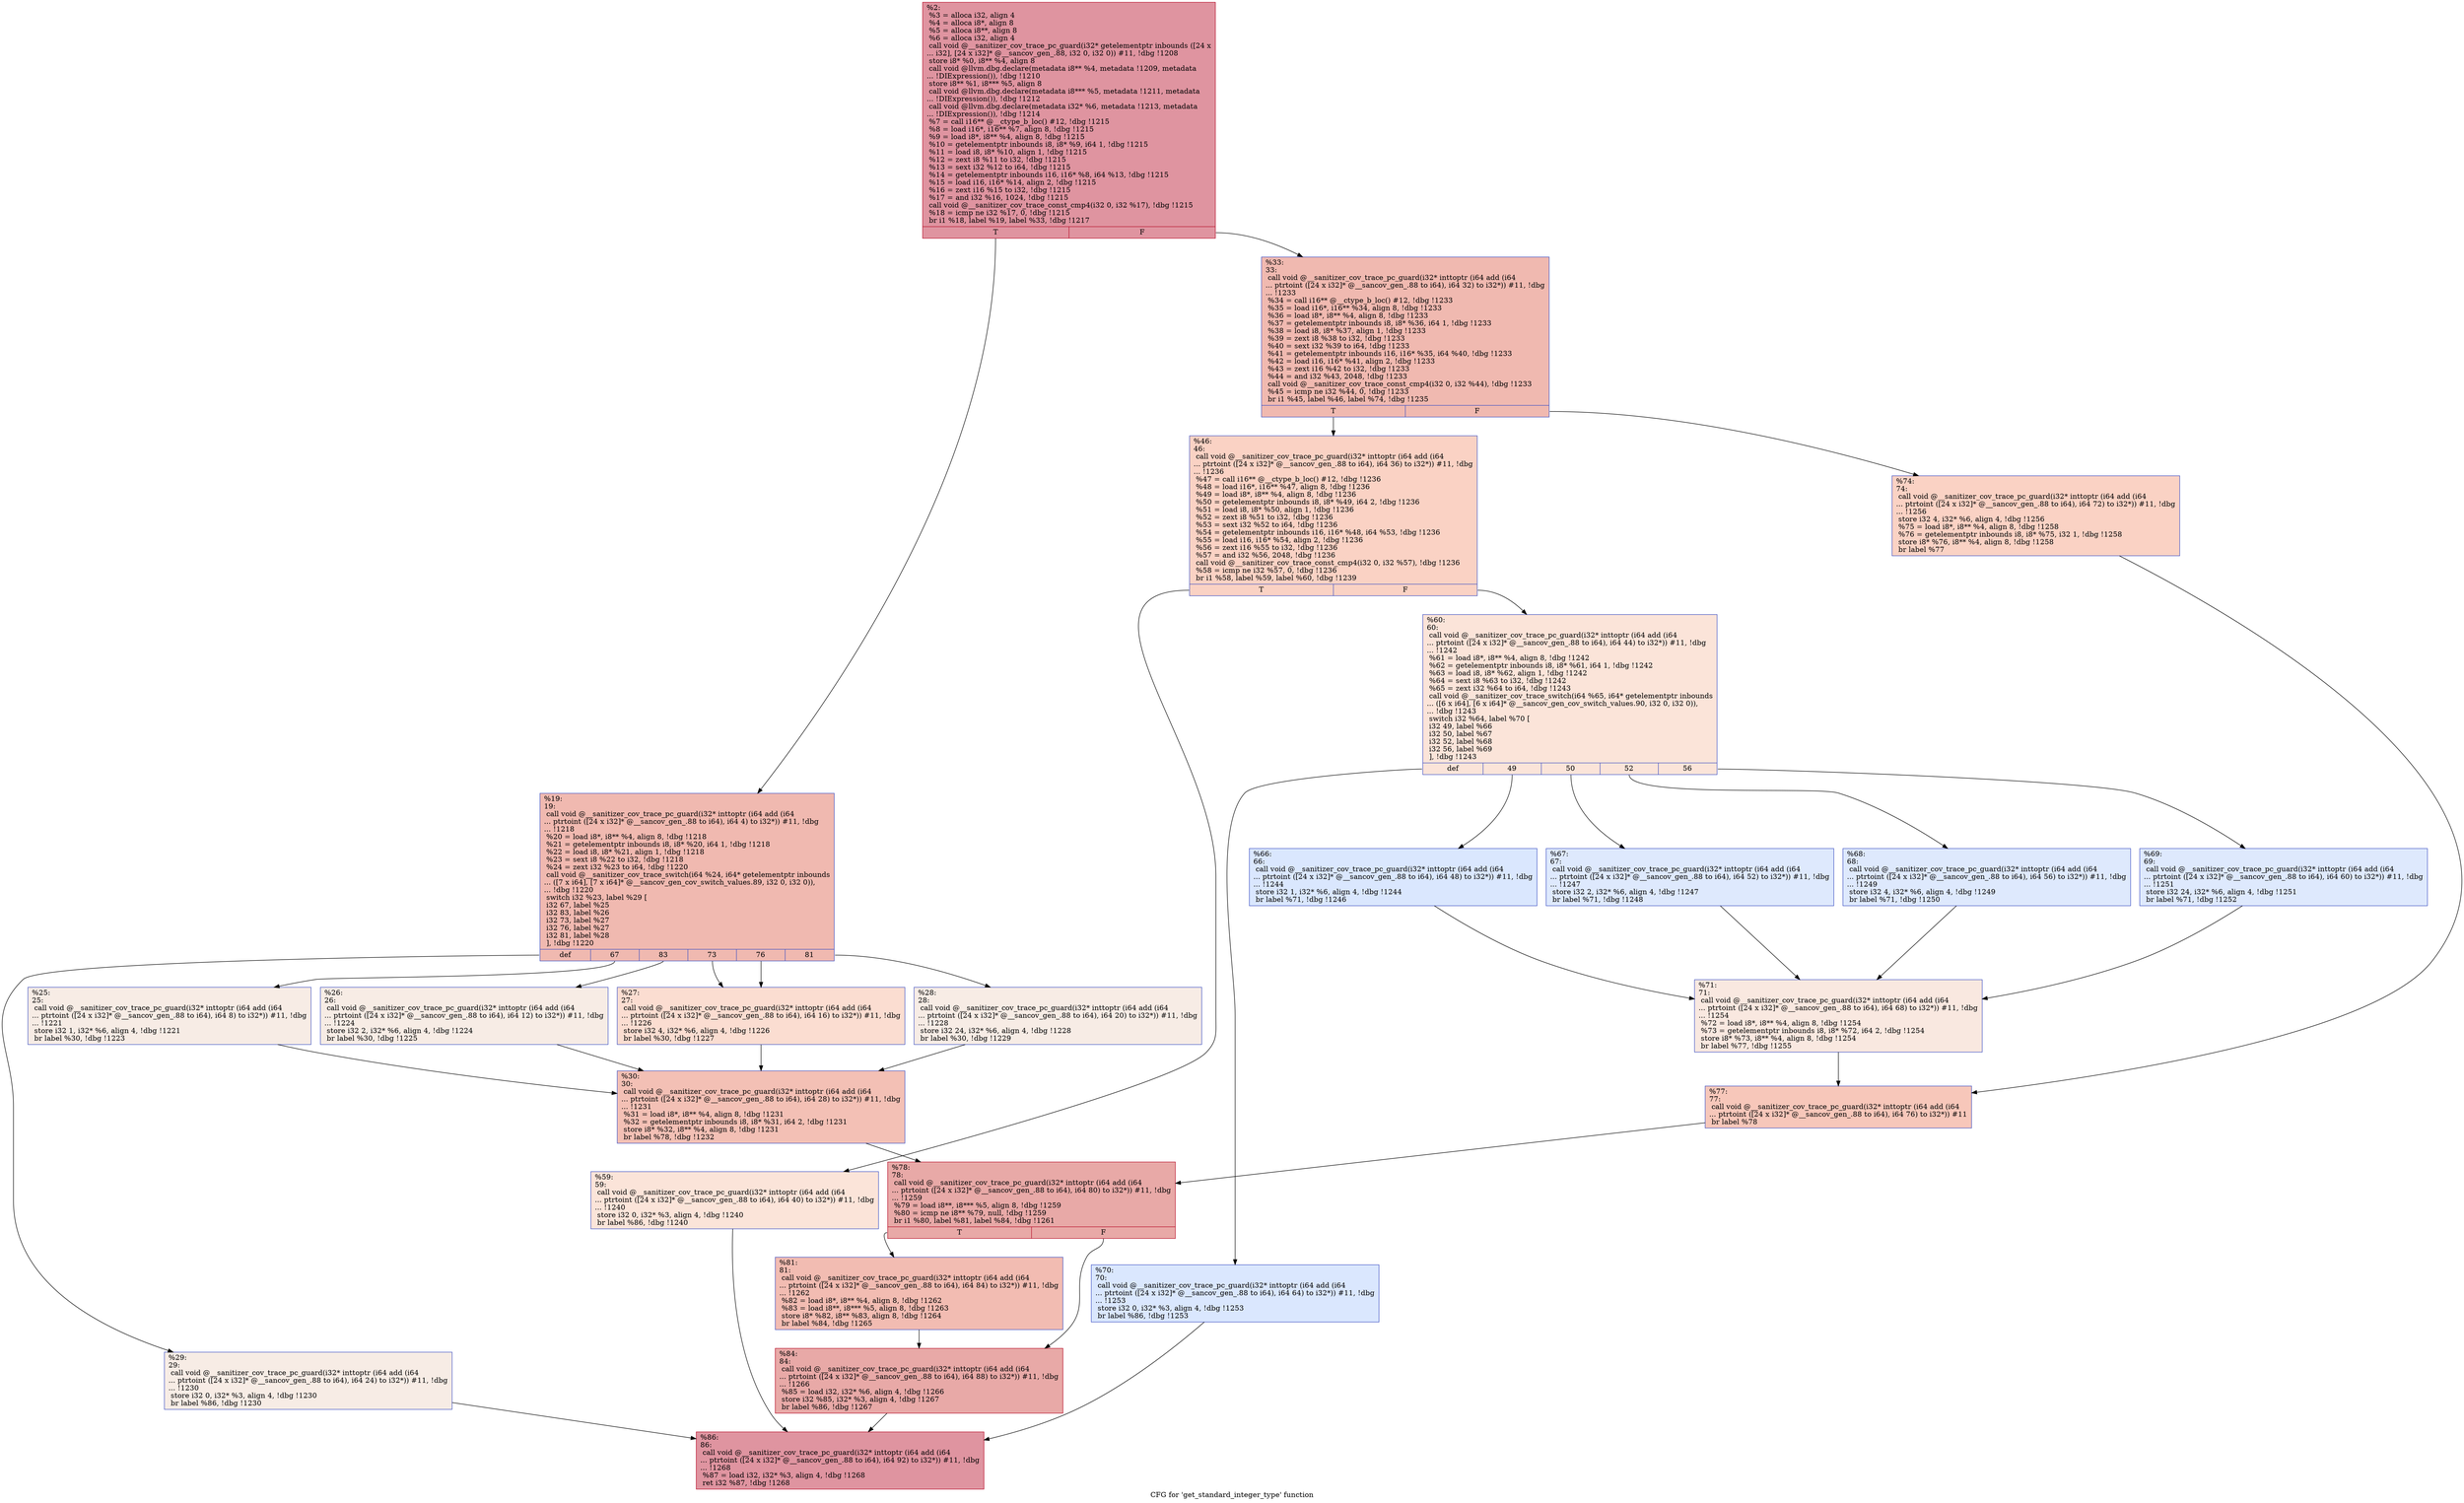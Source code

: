 digraph "CFG for 'get_standard_integer_type' function" {
	label="CFG for 'get_standard_integer_type' function";

	Node0x55555593f810 [shape=record,color="#b70d28ff", style=filled, fillcolor="#b70d2870",label="{%2:\l  %3 = alloca i32, align 4\l  %4 = alloca i8*, align 8\l  %5 = alloca i8**, align 8\l  %6 = alloca i32, align 4\l  call void @__sanitizer_cov_trace_pc_guard(i32* getelementptr inbounds ([24 x\l... i32], [24 x i32]* @__sancov_gen_.88, i32 0, i32 0)) #11, !dbg !1208\l  store i8* %0, i8** %4, align 8\l  call void @llvm.dbg.declare(metadata i8** %4, metadata !1209, metadata\l... !DIExpression()), !dbg !1210\l  store i8** %1, i8*** %5, align 8\l  call void @llvm.dbg.declare(metadata i8*** %5, metadata !1211, metadata\l... !DIExpression()), !dbg !1212\l  call void @llvm.dbg.declare(metadata i32* %6, metadata !1213, metadata\l... !DIExpression()), !dbg !1214\l  %7 = call i16** @__ctype_b_loc() #12, !dbg !1215\l  %8 = load i16*, i16** %7, align 8, !dbg !1215\l  %9 = load i8*, i8** %4, align 8, !dbg !1215\l  %10 = getelementptr inbounds i8, i8* %9, i64 1, !dbg !1215\l  %11 = load i8, i8* %10, align 1, !dbg !1215\l  %12 = zext i8 %11 to i32, !dbg !1215\l  %13 = sext i32 %12 to i64, !dbg !1215\l  %14 = getelementptr inbounds i16, i16* %8, i64 %13, !dbg !1215\l  %15 = load i16, i16* %14, align 2, !dbg !1215\l  %16 = zext i16 %15 to i32, !dbg !1215\l  %17 = and i32 %16, 1024, !dbg !1215\l  call void @__sanitizer_cov_trace_const_cmp4(i32 0, i32 %17), !dbg !1215\l  %18 = icmp ne i32 %17, 0, !dbg !1215\l  br i1 %18, label %19, label %33, !dbg !1217\l|{<s0>T|<s1>F}}"];
	Node0x55555593f810:s0 -> Node0x55555593fbb0;
	Node0x55555593f810:s1 -> Node0x555555943610;
	Node0x55555593fbb0 [shape=record,color="#3d50c3ff", style=filled, fillcolor="#de614d70",label="{%19:\l19:                                               \l  call void @__sanitizer_cov_trace_pc_guard(i32* inttoptr (i64 add (i64\l... ptrtoint ([24 x i32]* @__sancov_gen_.88 to i64), i64 4) to i32*)) #11, !dbg\l... !1218\l  %20 = load i8*, i8** %4, align 8, !dbg !1218\l  %21 = getelementptr inbounds i8, i8* %20, i64 1, !dbg !1218\l  %22 = load i8, i8* %21, align 1, !dbg !1218\l  %23 = sext i8 %22 to i32, !dbg !1218\l  %24 = zext i32 %23 to i64, !dbg !1220\l  call void @__sanitizer_cov_trace_switch(i64 %24, i64* getelementptr inbounds\l... ([7 x i64], [7 x i64]* @__sancov_gen_cov_switch_values.89, i32 0, i32 0)),\l... !dbg !1220\l  switch i32 %23, label %29 [\l    i32 67, label %25\l    i32 83, label %26\l    i32 73, label %27\l    i32 76, label %27\l    i32 81, label %28\l  ], !dbg !1220\l|{<s0>def|<s1>67|<s2>83|<s3>73|<s4>76|<s5>81}}"];
	Node0x55555593fbb0:s0 -> Node0x555555943570;
	Node0x55555593fbb0:s1 -> Node0x555555943430;
	Node0x55555593fbb0:s2 -> Node0x555555943480;
	Node0x55555593fbb0:s3 -> Node0x5555559434d0;
	Node0x55555593fbb0:s4 -> Node0x5555559434d0;
	Node0x55555593fbb0:s5 -> Node0x555555943520;
	Node0x555555943430 [shape=record,color="#3d50c3ff", style=filled, fillcolor="#ecd3c570",label="{%25:\l25:                                               \l  call void @__sanitizer_cov_trace_pc_guard(i32* inttoptr (i64 add (i64\l... ptrtoint ([24 x i32]* @__sancov_gen_.88 to i64), i64 8) to i32*)) #11, !dbg\l... !1221\l  store i32 1, i32* %6, align 4, !dbg !1221\l  br label %30, !dbg !1223\l}"];
	Node0x555555943430 -> Node0x5555559435c0;
	Node0x555555943480 [shape=record,color="#3d50c3ff", style=filled, fillcolor="#ecd3c570",label="{%26:\l26:                                               \l  call void @__sanitizer_cov_trace_pc_guard(i32* inttoptr (i64 add (i64\l... ptrtoint ([24 x i32]* @__sancov_gen_.88 to i64), i64 12) to i32*)) #11, !dbg\l... !1224\l  store i32 2, i32* %6, align 4, !dbg !1224\l  br label %30, !dbg !1225\l}"];
	Node0x555555943480 -> Node0x5555559435c0;
	Node0x5555559434d0 [shape=record,color="#3d50c3ff", style=filled, fillcolor="#f7b39670",label="{%27:\l27:                                               \l  call void @__sanitizer_cov_trace_pc_guard(i32* inttoptr (i64 add (i64\l... ptrtoint ([24 x i32]* @__sancov_gen_.88 to i64), i64 16) to i32*)) #11, !dbg\l... !1226\l  store i32 4, i32* %6, align 4, !dbg !1226\l  br label %30, !dbg !1227\l}"];
	Node0x5555559434d0 -> Node0x5555559435c0;
	Node0x555555943520 [shape=record,color="#3d50c3ff", style=filled, fillcolor="#ecd3c570",label="{%28:\l28:                                               \l  call void @__sanitizer_cov_trace_pc_guard(i32* inttoptr (i64 add (i64\l... ptrtoint ([24 x i32]* @__sancov_gen_.88 to i64), i64 20) to i32*)) #11, !dbg\l... !1228\l  store i32 24, i32* %6, align 4, !dbg !1228\l  br label %30, !dbg !1229\l}"];
	Node0x555555943520 -> Node0x5555559435c0;
	Node0x555555943570 [shape=record,color="#3d50c3ff", style=filled, fillcolor="#ecd3c570",label="{%29:\l29:                                               \l  call void @__sanitizer_cov_trace_pc_guard(i32* inttoptr (i64 add (i64\l... ptrtoint ([24 x i32]* @__sancov_gen_.88 to i64), i64 24) to i32*)) #11, !dbg\l... !1230\l  store i32 0, i32* %3, align 4, !dbg !1230\l  br label %86, !dbg !1230\l}"];
	Node0x555555943570 -> Node0x555555943ac0;
	Node0x5555559435c0 [shape=record,color="#3d50c3ff", style=filled, fillcolor="#e5705870",label="{%30:\l30:                                               \l  call void @__sanitizer_cov_trace_pc_guard(i32* inttoptr (i64 add (i64\l... ptrtoint ([24 x i32]* @__sancov_gen_.88 to i64), i64 28) to i32*)) #11, !dbg\l... !1231\l  %31 = load i8*, i8** %4, align 8, !dbg !1231\l  %32 = getelementptr inbounds i8, i8* %31, i64 2, !dbg !1231\l  store i8* %32, i8** %4, align 8, !dbg !1231\l  br label %78, !dbg !1232\l}"];
	Node0x5555559435c0 -> Node0x5555559439d0;
	Node0x555555943610 [shape=record,color="#3d50c3ff", style=filled, fillcolor="#de614d70",label="{%33:\l33:                                               \l  call void @__sanitizer_cov_trace_pc_guard(i32* inttoptr (i64 add (i64\l... ptrtoint ([24 x i32]* @__sancov_gen_.88 to i64), i64 32) to i32*)) #11, !dbg\l... !1233\l  %34 = call i16** @__ctype_b_loc() #12, !dbg !1233\l  %35 = load i16*, i16** %34, align 8, !dbg !1233\l  %36 = load i8*, i8** %4, align 8, !dbg !1233\l  %37 = getelementptr inbounds i8, i8* %36, i64 1, !dbg !1233\l  %38 = load i8, i8* %37, align 1, !dbg !1233\l  %39 = zext i8 %38 to i32, !dbg !1233\l  %40 = sext i32 %39 to i64, !dbg !1233\l  %41 = getelementptr inbounds i16, i16* %35, i64 %40, !dbg !1233\l  %42 = load i16, i16* %41, align 2, !dbg !1233\l  %43 = zext i16 %42 to i32, !dbg !1233\l  %44 = and i32 %43, 2048, !dbg !1233\l  call void @__sanitizer_cov_trace_const_cmp4(i32 0, i32 %44), !dbg !1233\l  %45 = icmp ne i32 %44, 0, !dbg !1233\l  br i1 %45, label %46, label %74, !dbg !1235\l|{<s0>T|<s1>F}}"];
	Node0x555555943610:s0 -> Node0x555555943660;
	Node0x555555943610:s1 -> Node0x555555943930;
	Node0x555555943660 [shape=record,color="#3d50c3ff", style=filled, fillcolor="#f4987a70",label="{%46:\l46:                                               \l  call void @__sanitizer_cov_trace_pc_guard(i32* inttoptr (i64 add (i64\l... ptrtoint ([24 x i32]* @__sancov_gen_.88 to i64), i64 36) to i32*)) #11, !dbg\l... !1236\l  %47 = call i16** @__ctype_b_loc() #12, !dbg !1236\l  %48 = load i16*, i16** %47, align 8, !dbg !1236\l  %49 = load i8*, i8** %4, align 8, !dbg !1236\l  %50 = getelementptr inbounds i8, i8* %49, i64 2, !dbg !1236\l  %51 = load i8, i8* %50, align 1, !dbg !1236\l  %52 = zext i8 %51 to i32, !dbg !1236\l  %53 = sext i32 %52 to i64, !dbg !1236\l  %54 = getelementptr inbounds i16, i16* %48, i64 %53, !dbg !1236\l  %55 = load i16, i16* %54, align 2, !dbg !1236\l  %56 = zext i16 %55 to i32, !dbg !1236\l  %57 = and i32 %56, 2048, !dbg !1236\l  call void @__sanitizer_cov_trace_const_cmp4(i32 0, i32 %57), !dbg !1236\l  %58 = icmp ne i32 %57, 0, !dbg !1236\l  br i1 %58, label %59, label %60, !dbg !1239\l|{<s0>T|<s1>F}}"];
	Node0x555555943660:s0 -> Node0x5555559436b0;
	Node0x555555943660:s1 -> Node0x555555943700;
	Node0x5555559436b0 [shape=record,color="#3d50c3ff", style=filled, fillcolor="#f5c1a970",label="{%59:\l59:                                               \l  call void @__sanitizer_cov_trace_pc_guard(i32* inttoptr (i64 add (i64\l... ptrtoint ([24 x i32]* @__sancov_gen_.88 to i64), i64 40) to i32*)) #11, !dbg\l... !1240\l  store i32 0, i32* %3, align 4, !dbg !1240\l  br label %86, !dbg !1240\l}"];
	Node0x5555559436b0 -> Node0x555555943ac0;
	Node0x555555943700 [shape=record,color="#3d50c3ff", style=filled, fillcolor="#f5c1a970",label="{%60:\l60:                                               \l  call void @__sanitizer_cov_trace_pc_guard(i32* inttoptr (i64 add (i64\l... ptrtoint ([24 x i32]* @__sancov_gen_.88 to i64), i64 44) to i32*)) #11, !dbg\l... !1242\l  %61 = load i8*, i8** %4, align 8, !dbg !1242\l  %62 = getelementptr inbounds i8, i8* %61, i64 1, !dbg !1242\l  %63 = load i8, i8* %62, align 1, !dbg !1242\l  %64 = sext i8 %63 to i32, !dbg !1242\l  %65 = zext i32 %64 to i64, !dbg !1243\l  call void @__sanitizer_cov_trace_switch(i64 %65, i64* getelementptr inbounds\l... ([6 x i64], [6 x i64]* @__sancov_gen_cov_switch_values.90, i32 0, i32 0)),\l... !dbg !1243\l  switch i32 %64, label %70 [\l    i32 49, label %66\l    i32 50, label %67\l    i32 52, label %68\l    i32 56, label %69\l  ], !dbg !1243\l|{<s0>def|<s1>49|<s2>50|<s3>52|<s4>56}}"];
	Node0x555555943700:s0 -> Node0x555555943890;
	Node0x555555943700:s1 -> Node0x555555943750;
	Node0x555555943700:s2 -> Node0x5555559437a0;
	Node0x555555943700:s3 -> Node0x5555559437f0;
	Node0x555555943700:s4 -> Node0x555555943840;
	Node0x555555943750 [shape=record,color="#3d50c3ff", style=filled, fillcolor="#abc8fd70",label="{%66:\l66:                                               \l  call void @__sanitizer_cov_trace_pc_guard(i32* inttoptr (i64 add (i64\l... ptrtoint ([24 x i32]* @__sancov_gen_.88 to i64), i64 48) to i32*)) #11, !dbg\l... !1244\l  store i32 1, i32* %6, align 4, !dbg !1244\l  br label %71, !dbg !1246\l}"];
	Node0x555555943750 -> Node0x5555559438e0;
	Node0x5555559437a0 [shape=record,color="#3d50c3ff", style=filled, fillcolor="#b5cdfa70",label="{%67:\l67:                                               \l  call void @__sanitizer_cov_trace_pc_guard(i32* inttoptr (i64 add (i64\l... ptrtoint ([24 x i32]* @__sancov_gen_.88 to i64), i64 52) to i32*)) #11, !dbg\l... !1247\l  store i32 2, i32* %6, align 4, !dbg !1247\l  br label %71, !dbg !1248\l}"];
	Node0x5555559437a0 -> Node0x5555559438e0;
	Node0x5555559437f0 [shape=record,color="#3d50c3ff", style=filled, fillcolor="#b5cdfa70",label="{%68:\l68:                                               \l  call void @__sanitizer_cov_trace_pc_guard(i32* inttoptr (i64 add (i64\l... ptrtoint ([24 x i32]* @__sancov_gen_.88 to i64), i64 56) to i32*)) #11, !dbg\l... !1249\l  store i32 4, i32* %6, align 4, !dbg !1249\l  br label %71, !dbg !1250\l}"];
	Node0x5555559437f0 -> Node0x5555559438e0;
	Node0x555555943840 [shape=record,color="#3d50c3ff", style=filled, fillcolor="#b5cdfa70",label="{%69:\l69:                                               \l  call void @__sanitizer_cov_trace_pc_guard(i32* inttoptr (i64 add (i64\l... ptrtoint ([24 x i32]* @__sancov_gen_.88 to i64), i64 60) to i32*)) #11, !dbg\l... !1251\l  store i32 24, i32* %6, align 4, !dbg !1251\l  br label %71, !dbg !1252\l}"];
	Node0x555555943840 -> Node0x5555559438e0;
	Node0x555555943890 [shape=record,color="#3d50c3ff", style=filled, fillcolor="#abc8fd70",label="{%70:\l70:                                               \l  call void @__sanitizer_cov_trace_pc_guard(i32* inttoptr (i64 add (i64\l... ptrtoint ([24 x i32]* @__sancov_gen_.88 to i64), i64 64) to i32*)) #11, !dbg\l... !1253\l  store i32 0, i32* %3, align 4, !dbg !1253\l  br label %86, !dbg !1253\l}"];
	Node0x555555943890 -> Node0x555555943ac0;
	Node0x5555559438e0 [shape=record,color="#3d50c3ff", style=filled, fillcolor="#f1ccb870",label="{%71:\l71:                                               \l  call void @__sanitizer_cov_trace_pc_guard(i32* inttoptr (i64 add (i64\l... ptrtoint ([24 x i32]* @__sancov_gen_.88 to i64), i64 68) to i32*)) #11, !dbg\l... !1254\l  %72 = load i8*, i8** %4, align 8, !dbg !1254\l  %73 = getelementptr inbounds i8, i8* %72, i64 2, !dbg !1254\l  store i8* %73, i8** %4, align 8, !dbg !1254\l  br label %77, !dbg !1255\l}"];
	Node0x5555559438e0 -> Node0x555555943980;
	Node0x555555943930 [shape=record,color="#3d50c3ff", style=filled, fillcolor="#f4987a70",label="{%74:\l74:                                               \l  call void @__sanitizer_cov_trace_pc_guard(i32* inttoptr (i64 add (i64\l... ptrtoint ([24 x i32]* @__sancov_gen_.88 to i64), i64 72) to i32*)) #11, !dbg\l... !1256\l  store i32 4, i32* %6, align 4, !dbg !1256\l  %75 = load i8*, i8** %4, align 8, !dbg !1258\l  %76 = getelementptr inbounds i8, i8* %75, i32 1, !dbg !1258\l  store i8* %76, i8** %4, align 8, !dbg !1258\l  br label %77\l}"];
	Node0x555555943930 -> Node0x555555943980;
	Node0x555555943980 [shape=record,color="#3d50c3ff", style=filled, fillcolor="#ec7f6370",label="{%77:\l77:                                               \l  call void @__sanitizer_cov_trace_pc_guard(i32* inttoptr (i64 add (i64\l... ptrtoint ([24 x i32]* @__sancov_gen_.88 to i64), i64 76) to i32*)) #11\l  br label %78\l}"];
	Node0x555555943980 -> Node0x5555559439d0;
	Node0x5555559439d0 [shape=record,color="#b70d28ff", style=filled, fillcolor="#ca3b3770",label="{%78:\l78:                                               \l  call void @__sanitizer_cov_trace_pc_guard(i32* inttoptr (i64 add (i64\l... ptrtoint ([24 x i32]* @__sancov_gen_.88 to i64), i64 80) to i32*)) #11, !dbg\l... !1259\l  %79 = load i8**, i8*** %5, align 8, !dbg !1259\l  %80 = icmp ne i8** %79, null, !dbg !1259\l  br i1 %80, label %81, label %84, !dbg !1261\l|{<s0>T|<s1>F}}"];
	Node0x5555559439d0:s0 -> Node0x555555943a20;
	Node0x5555559439d0:s1 -> Node0x555555943a70;
	Node0x555555943a20 [shape=record,color="#3d50c3ff", style=filled, fillcolor="#e1675170",label="{%81:\l81:                                               \l  call void @__sanitizer_cov_trace_pc_guard(i32* inttoptr (i64 add (i64\l... ptrtoint ([24 x i32]* @__sancov_gen_.88 to i64), i64 84) to i32*)) #11, !dbg\l... !1262\l  %82 = load i8*, i8** %4, align 8, !dbg !1262\l  %83 = load i8**, i8*** %5, align 8, !dbg !1263\l  store i8* %82, i8** %83, align 8, !dbg !1264\l  br label %84, !dbg !1265\l}"];
	Node0x555555943a20 -> Node0x555555943a70;
	Node0x555555943a70 [shape=record,color="#b70d28ff", style=filled, fillcolor="#ca3b3770",label="{%84:\l84:                                               \l  call void @__sanitizer_cov_trace_pc_guard(i32* inttoptr (i64 add (i64\l... ptrtoint ([24 x i32]* @__sancov_gen_.88 to i64), i64 88) to i32*)) #11, !dbg\l... !1266\l  %85 = load i32, i32* %6, align 4, !dbg !1266\l  store i32 %85, i32* %3, align 4, !dbg !1267\l  br label %86, !dbg !1267\l}"];
	Node0x555555943a70 -> Node0x555555943ac0;
	Node0x555555943ac0 [shape=record,color="#b70d28ff", style=filled, fillcolor="#b70d2870",label="{%86:\l86:                                               \l  call void @__sanitizer_cov_trace_pc_guard(i32* inttoptr (i64 add (i64\l... ptrtoint ([24 x i32]* @__sancov_gen_.88 to i64), i64 92) to i32*)) #11, !dbg\l... !1268\l  %87 = load i32, i32* %3, align 4, !dbg !1268\l  ret i32 %87, !dbg !1268\l}"];
}

